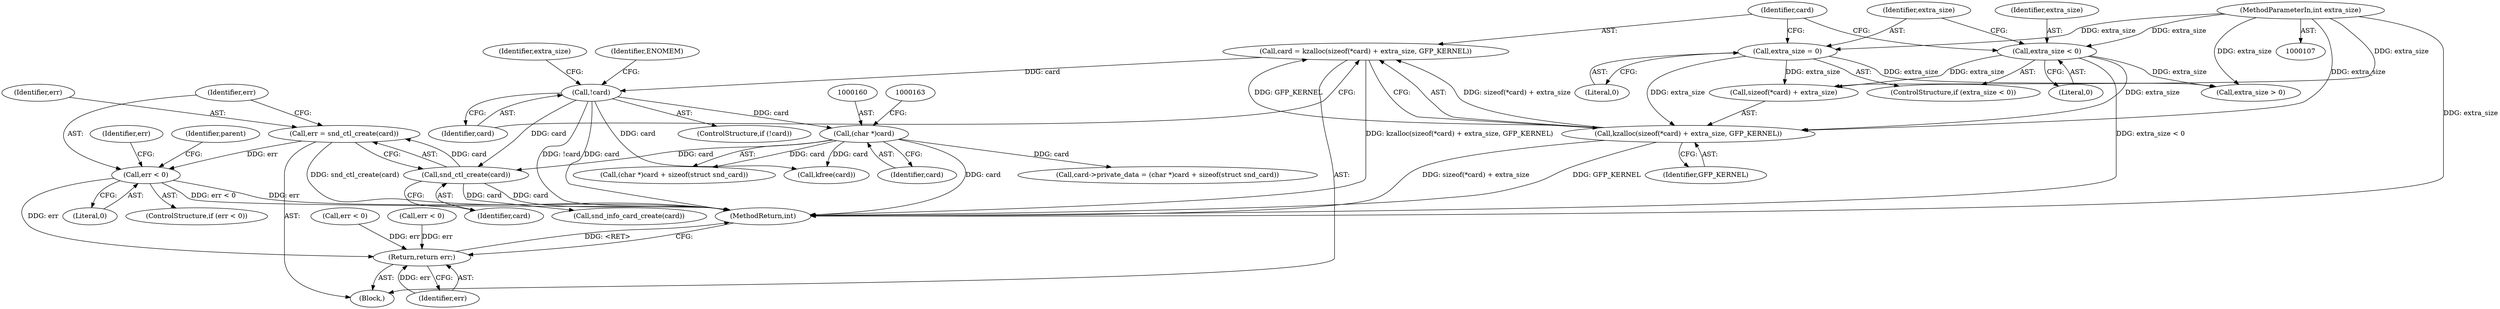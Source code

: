 digraph "0_linux_07f4d9d74a04aa7c72c5dae0ef97565f28f17b92_3@API" {
"1000375" [label="(Call,err = snd_ctl_create(card))"];
"1000377" [label="(Call,snd_ctl_create(card))"];
"1000145" [label="(Call,!card)"];
"1000135" [label="(Call,card = kzalloc(sizeof(*card) + extra_size, GFP_KERNEL))"];
"1000137" [label="(Call,kzalloc(sizeof(*card) + extra_size, GFP_KERNEL))"];
"1000129" [label="(Call,extra_size < 0)"];
"1000112" [label="(MethodParameterIn,int extra_size)"];
"1000132" [label="(Call,extra_size = 0)"];
"1000159" [label="(Call,(char *)card)"];
"1000380" [label="(Call,err < 0)"];
"1000416" [label="(Return,return err;)"];
"1000133" [label="(Identifier,extra_size)"];
"1000393" [label="(Call,err < 0)"];
"1000418" [label="(MethodReturn,int)"];
"1000129" [label="(Call,extra_size < 0)"];
"1000154" [label="(Call,card->private_data = (char *)card + sizeof(struct snd_card))"];
"1000159" [label="(Call,(char *)card)"];
"1000161" [label="(Identifier,card)"];
"1000136" [label="(Identifier,card)"];
"1000128" [label="(ControlStructure,if (extra_size < 0))"];
"1000390" [label="(Call,snd_info_card_create(card))"];
"1000112" [label="(MethodParameterIn,int extra_size)"];
"1000382" [label="(Literal,0)"];
"1000371" [label="(Call,err < 0)"];
"1000389" [label="(Identifier,err)"];
"1000138" [label="(Call,sizeof(*card) + extra_size)"];
"1000145" [label="(Call,!card)"];
"1000378" [label="(Identifier,card)"];
"1000130" [label="(Identifier,extra_size)"];
"1000376" [label="(Identifier,err)"];
"1000144" [label="(ControlStructure,if (!card))"];
"1000151" [label="(Call,extra_size > 0)"];
"1000152" [label="(Identifier,extra_size)"];
"1000146" [label="(Identifier,card)"];
"1000114" [label="(Block,)"];
"1000135" [label="(Call,card = kzalloc(sizeof(*card) + extra_size, GFP_KERNEL))"];
"1000132" [label="(Call,extra_size = 0)"];
"1000149" [label="(Identifier,ENOMEM)"];
"1000380" [label="(Call,err < 0)"];
"1000417" [label="(Identifier,err)"];
"1000158" [label="(Call,(char *)card + sizeof(struct snd_card))"];
"1000131" [label="(Literal,0)"];
"1000379" [label="(ControlStructure,if (err < 0))"];
"1000385" [label="(Identifier,parent)"];
"1000416" [label="(Return,return err;)"];
"1000377" [label="(Call,snd_ctl_create(card))"];
"1000375" [label="(Call,err = snd_ctl_create(card))"];
"1000381" [label="(Identifier,err)"];
"1000137" [label="(Call,kzalloc(sizeof(*card) + extra_size, GFP_KERNEL))"];
"1000134" [label="(Literal,0)"];
"1000248" [label="(Call,kfree(card))"];
"1000143" [label="(Identifier,GFP_KERNEL)"];
"1000375" -> "1000114"  [label="AST: "];
"1000375" -> "1000377"  [label="CFG: "];
"1000376" -> "1000375"  [label="AST: "];
"1000377" -> "1000375"  [label="AST: "];
"1000381" -> "1000375"  [label="CFG: "];
"1000375" -> "1000418"  [label="DDG: snd_ctl_create(card)"];
"1000377" -> "1000375"  [label="DDG: card"];
"1000375" -> "1000380"  [label="DDG: err"];
"1000377" -> "1000378"  [label="CFG: "];
"1000378" -> "1000377"  [label="AST: "];
"1000377" -> "1000418"  [label="DDG: card"];
"1000145" -> "1000377"  [label="DDG: card"];
"1000159" -> "1000377"  [label="DDG: card"];
"1000377" -> "1000390"  [label="DDG: card"];
"1000145" -> "1000144"  [label="AST: "];
"1000145" -> "1000146"  [label="CFG: "];
"1000146" -> "1000145"  [label="AST: "];
"1000149" -> "1000145"  [label="CFG: "];
"1000152" -> "1000145"  [label="CFG: "];
"1000145" -> "1000418"  [label="DDG: !card"];
"1000145" -> "1000418"  [label="DDG: card"];
"1000135" -> "1000145"  [label="DDG: card"];
"1000145" -> "1000159"  [label="DDG: card"];
"1000145" -> "1000248"  [label="DDG: card"];
"1000135" -> "1000114"  [label="AST: "];
"1000135" -> "1000137"  [label="CFG: "];
"1000136" -> "1000135"  [label="AST: "];
"1000137" -> "1000135"  [label="AST: "];
"1000146" -> "1000135"  [label="CFG: "];
"1000135" -> "1000418"  [label="DDG: kzalloc(sizeof(*card) + extra_size, GFP_KERNEL)"];
"1000137" -> "1000135"  [label="DDG: sizeof(*card) + extra_size"];
"1000137" -> "1000135"  [label="DDG: GFP_KERNEL"];
"1000137" -> "1000143"  [label="CFG: "];
"1000138" -> "1000137"  [label="AST: "];
"1000143" -> "1000137"  [label="AST: "];
"1000137" -> "1000418"  [label="DDG: GFP_KERNEL"];
"1000137" -> "1000418"  [label="DDG: sizeof(*card) + extra_size"];
"1000129" -> "1000137"  [label="DDG: extra_size"];
"1000132" -> "1000137"  [label="DDG: extra_size"];
"1000112" -> "1000137"  [label="DDG: extra_size"];
"1000129" -> "1000128"  [label="AST: "];
"1000129" -> "1000131"  [label="CFG: "];
"1000130" -> "1000129"  [label="AST: "];
"1000131" -> "1000129"  [label="AST: "];
"1000133" -> "1000129"  [label="CFG: "];
"1000136" -> "1000129"  [label="CFG: "];
"1000129" -> "1000418"  [label="DDG: extra_size < 0"];
"1000112" -> "1000129"  [label="DDG: extra_size"];
"1000129" -> "1000138"  [label="DDG: extra_size"];
"1000129" -> "1000151"  [label="DDG: extra_size"];
"1000112" -> "1000107"  [label="AST: "];
"1000112" -> "1000418"  [label="DDG: extra_size"];
"1000112" -> "1000132"  [label="DDG: extra_size"];
"1000112" -> "1000138"  [label="DDG: extra_size"];
"1000112" -> "1000151"  [label="DDG: extra_size"];
"1000132" -> "1000128"  [label="AST: "];
"1000132" -> "1000134"  [label="CFG: "];
"1000133" -> "1000132"  [label="AST: "];
"1000134" -> "1000132"  [label="AST: "];
"1000136" -> "1000132"  [label="CFG: "];
"1000132" -> "1000138"  [label="DDG: extra_size"];
"1000132" -> "1000151"  [label="DDG: extra_size"];
"1000159" -> "1000158"  [label="AST: "];
"1000159" -> "1000161"  [label="CFG: "];
"1000160" -> "1000159"  [label="AST: "];
"1000161" -> "1000159"  [label="AST: "];
"1000163" -> "1000159"  [label="CFG: "];
"1000159" -> "1000418"  [label="DDG: card"];
"1000159" -> "1000154"  [label="DDG: card"];
"1000159" -> "1000158"  [label="DDG: card"];
"1000159" -> "1000248"  [label="DDG: card"];
"1000380" -> "1000379"  [label="AST: "];
"1000380" -> "1000382"  [label="CFG: "];
"1000381" -> "1000380"  [label="AST: "];
"1000382" -> "1000380"  [label="AST: "];
"1000385" -> "1000380"  [label="CFG: "];
"1000389" -> "1000380"  [label="CFG: "];
"1000380" -> "1000418"  [label="DDG: err < 0"];
"1000380" -> "1000418"  [label="DDG: err"];
"1000380" -> "1000416"  [label="DDG: err"];
"1000416" -> "1000114"  [label="AST: "];
"1000416" -> "1000417"  [label="CFG: "];
"1000417" -> "1000416"  [label="AST: "];
"1000418" -> "1000416"  [label="CFG: "];
"1000416" -> "1000418"  [label="DDG: <RET>"];
"1000417" -> "1000416"  [label="DDG: err"];
"1000393" -> "1000416"  [label="DDG: err"];
"1000371" -> "1000416"  [label="DDG: err"];
}
